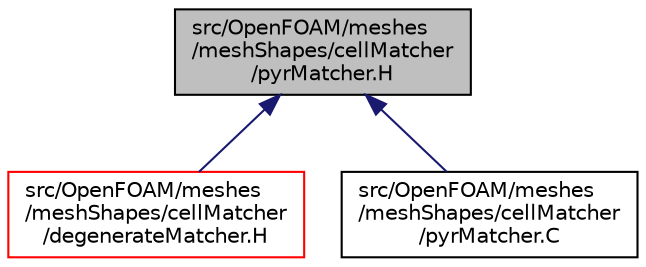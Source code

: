 digraph "src/OpenFOAM/meshes/meshShapes/cellMatcher/pyrMatcher.H"
{
  bgcolor="transparent";
  edge [fontname="Helvetica",fontsize="10",labelfontname="Helvetica",labelfontsize="10"];
  node [fontname="Helvetica",fontsize="10",shape=record];
  Node1 [label="src/OpenFOAM/meshes\l/meshShapes/cellMatcher\l/pyrMatcher.H",height=0.2,width=0.4,color="black", fillcolor="grey75", style="filled", fontcolor="black"];
  Node1 -> Node2 [dir="back",color="midnightblue",fontsize="10",style="solid",fontname="Helvetica"];
  Node2 [label="src/OpenFOAM/meshes\l/meshShapes/cellMatcher\l/degenerateMatcher.H",height=0.2,width=0.4,color="red",URL="$a08506.html"];
  Node1 -> Node3 [dir="back",color="midnightblue",fontsize="10",style="solid",fontname="Helvetica"];
  Node3 [label="src/OpenFOAM/meshes\l/meshShapes/cellMatcher\l/pyrMatcher.C",height=0.2,width=0.4,color="black",URL="$a08511.html"];
}
